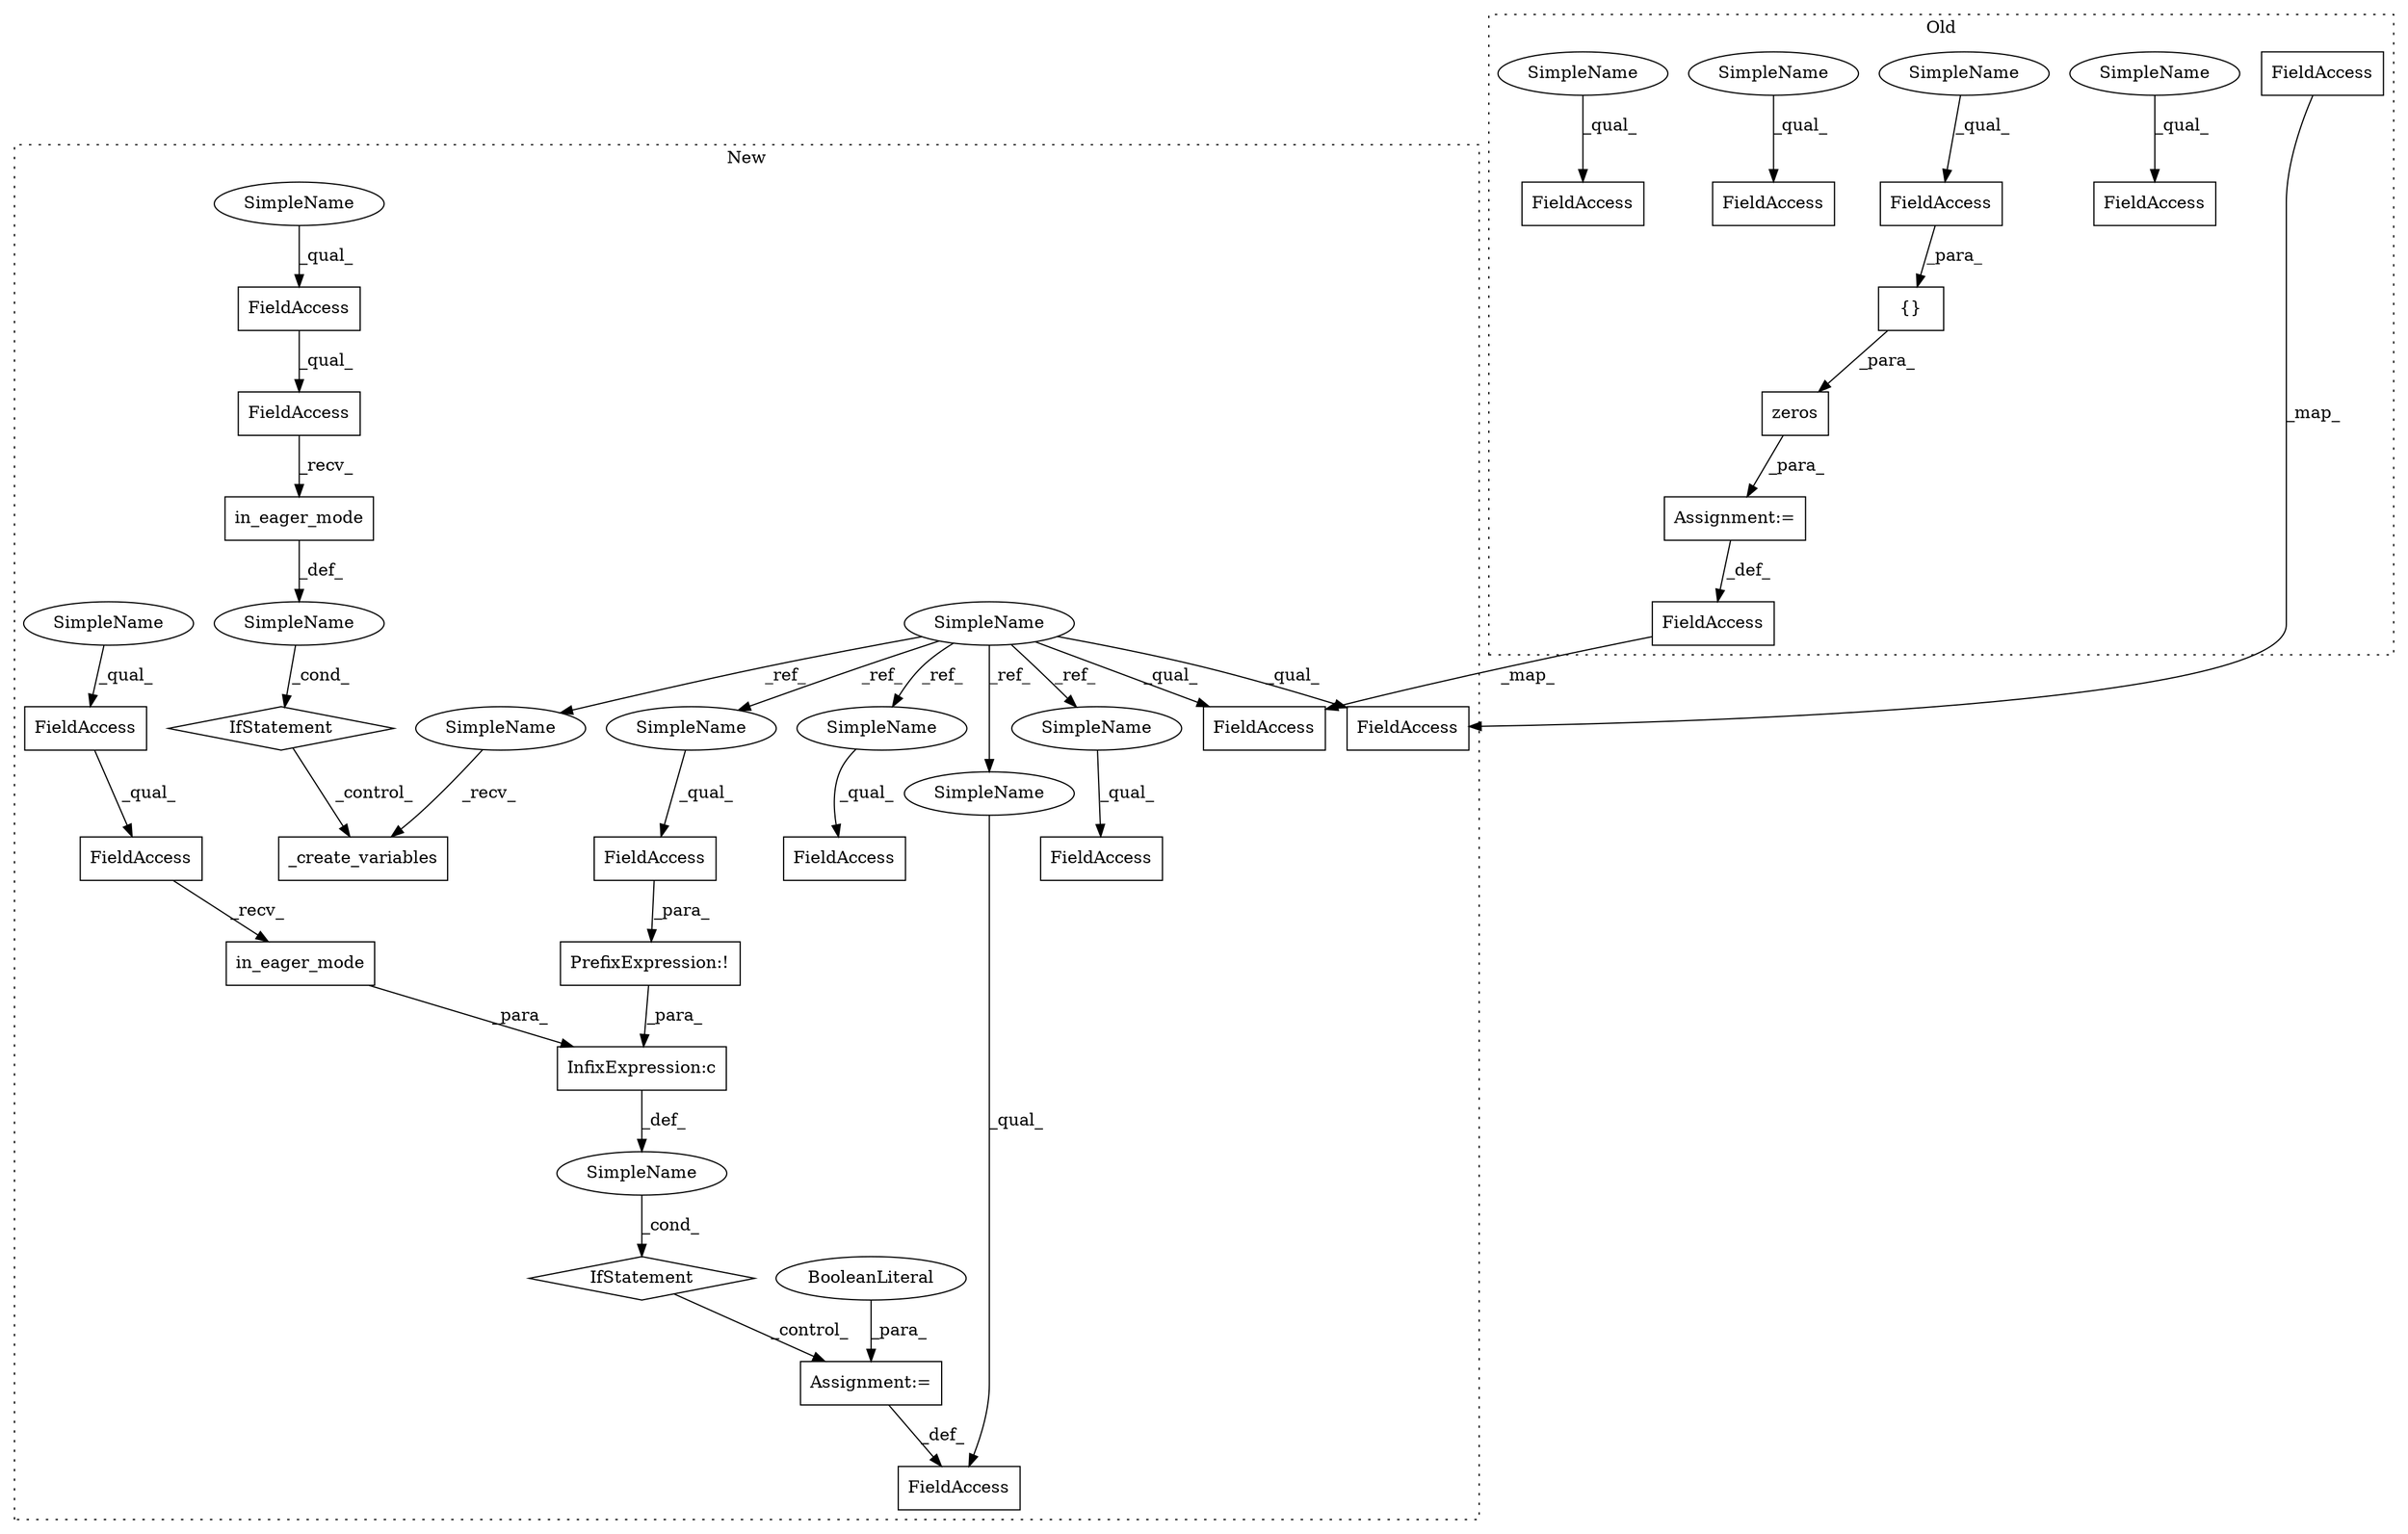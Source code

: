 digraph G {
subgraph cluster0 {
1 [label="zeros" a="32" s="84646,84681" l="6,1" shape="box"];
7 [label="{}" a="4" s="84661,84680" l="1,1" shape="box"];
8 [label="FieldAccess" a="22" s="84662" l="11" shape="box"];
11 [label="FieldAccess" a="22" s="84624" l="11" shape="box"];
14 [label="FieldAccess" a="22" s="84355" l="11" shape="box"];
15 [label="FieldAccess" a="22" s="84552" l="14" shape="box"];
17 [label="FieldAccess" a="22" s="84688" l="21" shape="box"];
29 [label="Assignment:=" a="7" s="84635" l="1" shape="box"];
31 [label="FieldAccess" a="22" s="84418" l="11" shape="box"];
39 [label="SimpleName" a="42" s="84355" l="4" shape="ellipse"];
40 [label="SimpleName" a="42" s="84662" l="4" shape="ellipse"];
41 [label="SimpleName" a="42" s="84552" l="4" shape="ellipse"];
42 [label="SimpleName" a="42" s="84688" l="4" shape="ellipse"];
label = "Old";
style="dotted";
}
subgraph cluster1 {
2 [label="_create_variables" a="32" s="90605" l="19" shape="box"];
3 [label="in_eager_mode" a="32" s="90321" l="15" shape="box"];
4 [label="FieldAccess" a="22" s="90296" l="24" shape="box"];
5 [label="FieldAccess" a="22" s="90296" l="18" shape="box"];
6 [label="IfStatement" a="25" s="90292,90336" l="4,2" shape="diamond"];
9 [label="SimpleName" a="42" s="" l="" shape="ellipse"];
10 [label="SimpleName" a="42" s="89968" l="4" shape="ellipse"];
12 [label="FieldAccess" a="22" s="91808" l="11" shape="box"];
13 [label="FieldAccess" a="22" s="91643" l="18" shape="box"];
16 [label="FieldAccess" a="22" s="91643" l="24" shape="box"];
18 [label="FieldAccess" a="22" s="91688" l="11" shape="box"];
19 [label="PrefixExpression:!" a="38" s="91687" l="1" shape="box"];
20 [label="InfixExpression:c" a="27" s="91683" l="4" shape="box"];
21 [label="FieldAccess" a="22" s="90383" l="18" shape="box"];
22 [label="FieldAccess" a="22" s="91829" l="11" shape="box"];
23 [label="FieldAccess" a="22" s="90351" l="11" shape="box"];
24 [label="in_eager_mode" a="32" s="91668" l="15" shape="box"];
25 [label="IfStatement" a="25" s="91639,91699" l="4,2" shape="diamond"];
26 [label="SimpleName" a="42" s="" l="" shape="ellipse"];
27 [label="Assignment:=" a="7" s="91840" l="1" shape="box"];
28 [label="BooleanLiteral" a="9" s="91841" l="4" shape="ellipse"];
30 [label="FieldAccess" a="22" s="91796" l="11" shape="box"];
32 [label="SimpleName" a="42" s="91643" l="10" shape="ellipse"];
33 [label="SimpleName" a="42" s="90296" l="10" shape="ellipse"];
34 [label="SimpleName" a="42" s="90351" l="4" shape="ellipse"];
35 [label="SimpleName" a="42" s="90383" l="4" shape="ellipse"];
36 [label="SimpleName" a="42" s="91829" l="4" shape="ellipse"];
37 [label="SimpleName" a="42" s="90600" l="4" shape="ellipse"];
38 [label="SimpleName" a="42" s="91688" l="4" shape="ellipse"];
label = "New";
style="dotted";
}
1 -> 29 [label="_para_"];
3 -> 9 [label="_def_"];
4 -> 3 [label="_recv_"];
5 -> 4 [label="_qual_"];
6 -> 2 [label="_control_"];
7 -> 1 [label="_para_"];
8 -> 7 [label="_para_"];
9 -> 6 [label="_cond_"];
10 -> 34 [label="_ref_"];
10 -> 35 [label="_ref_"];
10 -> 38 [label="_ref_"];
10 -> 37 [label="_ref_"];
10 -> 30 [label="_qual_"];
10 -> 12 [label="_qual_"];
10 -> 36 [label="_ref_"];
11 -> 12 [label="_map_"];
13 -> 16 [label="_qual_"];
16 -> 24 [label="_recv_"];
18 -> 19 [label="_para_"];
19 -> 20 [label="_para_"];
20 -> 26 [label="_def_"];
24 -> 20 [label="_para_"];
25 -> 27 [label="_control_"];
26 -> 25 [label="_cond_"];
27 -> 22 [label="_def_"];
28 -> 27 [label="_para_"];
29 -> 11 [label="_def_"];
31 -> 30 [label="_map_"];
32 -> 13 [label="_qual_"];
33 -> 5 [label="_qual_"];
34 -> 23 [label="_qual_"];
35 -> 21 [label="_qual_"];
36 -> 22 [label="_qual_"];
37 -> 2 [label="_recv_"];
38 -> 18 [label="_qual_"];
39 -> 14 [label="_qual_"];
40 -> 8 [label="_qual_"];
41 -> 15 [label="_qual_"];
42 -> 17 [label="_qual_"];
}
